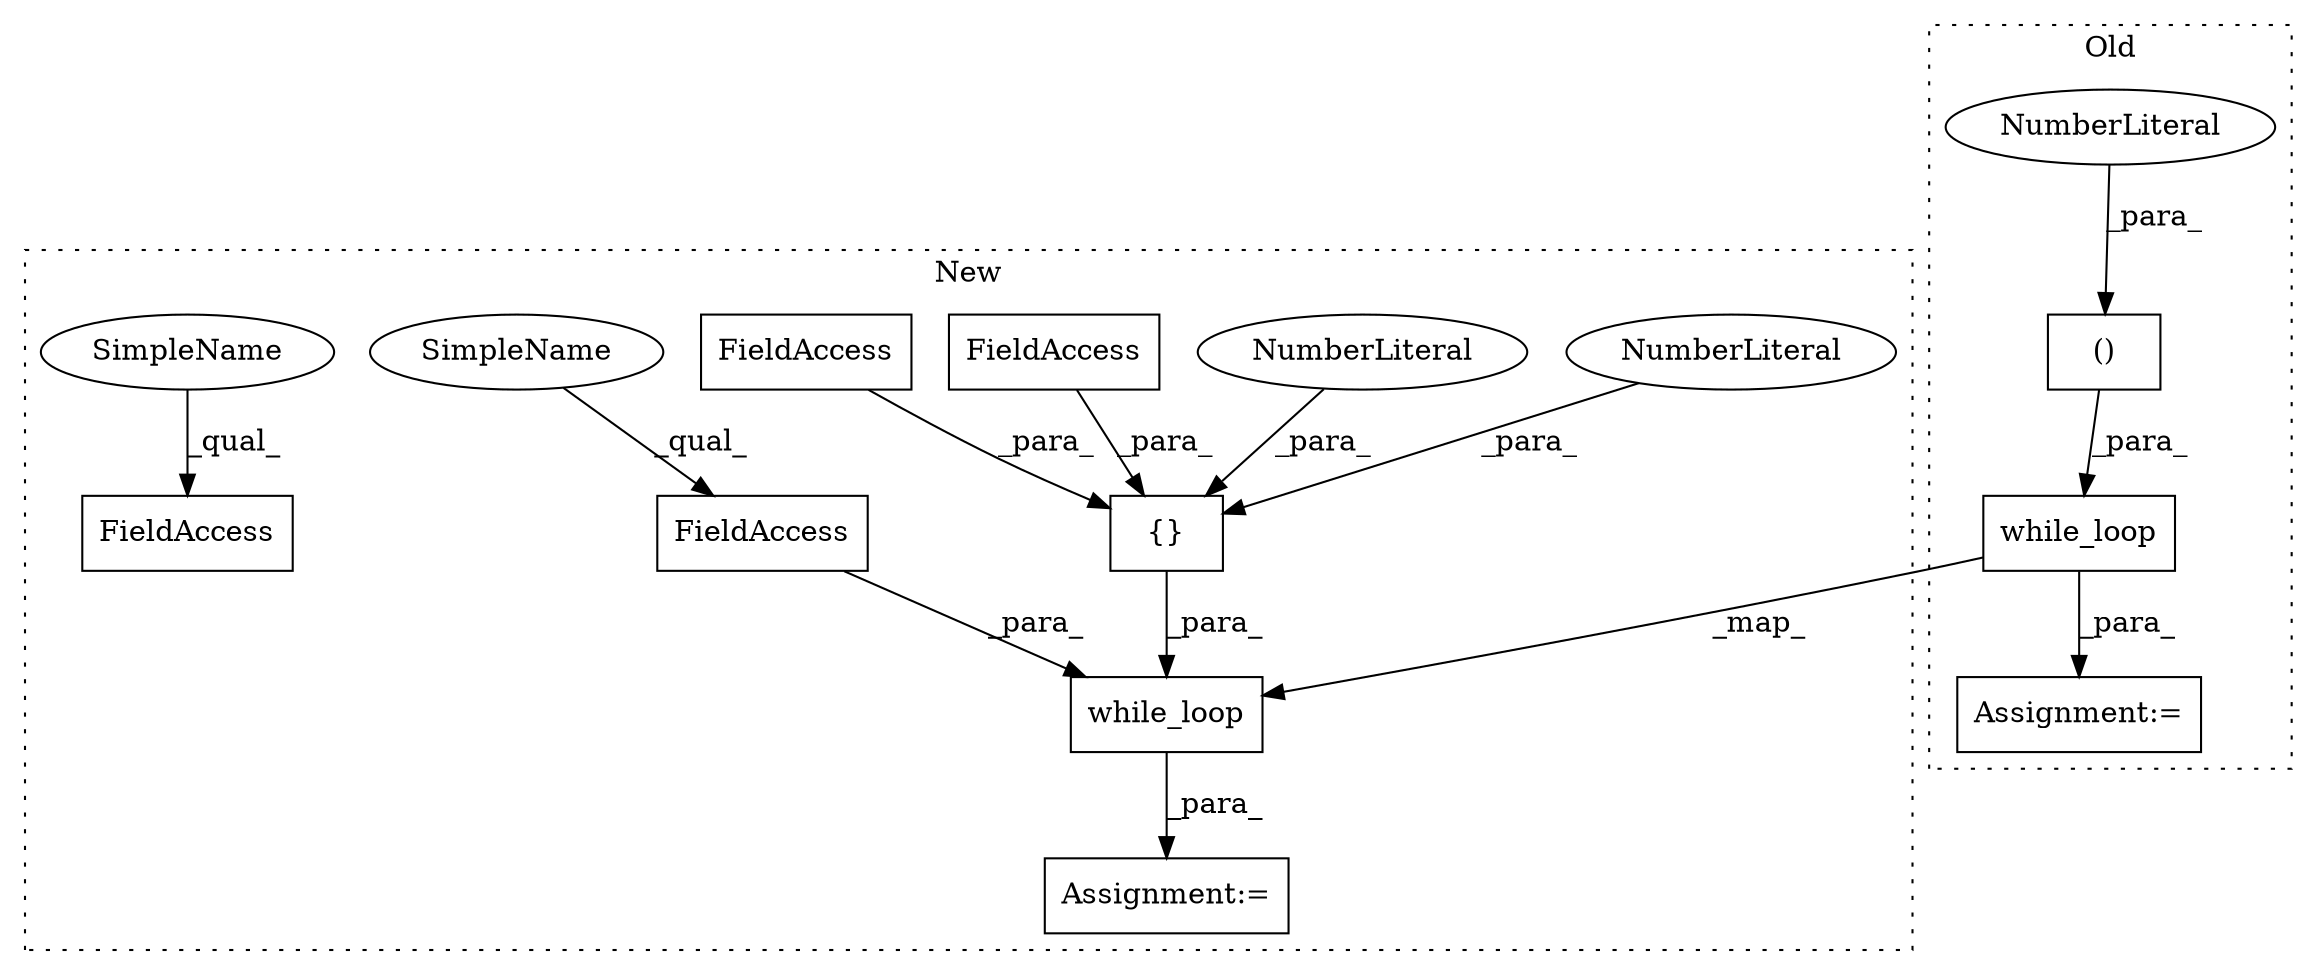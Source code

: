 digraph G {
subgraph cluster0 {
1 [label="while_loop" a="32" s="4592,4688" l="11,2" shape="box"];
3 [label="()" a="106" s="4663" l="25" shape="box"];
7 [label="NumberLiteral" a="34" s="4687" l="1" shape="ellipse"];
12 [label="Assignment:=" a="7" s="4580" l="1" shape="box"];
label = "Old";
style="dotted";
}
subgraph cluster1 {
2 [label="while_loop" a="32" s="5241,5333" l="11,1" shape="box"];
4 [label="{}" a="4" s="5298,5332" l="1,1" shape="box"];
5 [label="NumberLiteral" a="34" s="5329" l="3" shape="ellipse"];
6 [label="NumberLiteral" a="34" s="5299" l="1" shape="ellipse"];
8 [label="FieldAccess" a="22" s="5317" l="11" shape="box"];
9 [label="FieldAccess" a="22" s="3645" l="18" shape="box"];
10 [label="FieldAccess" a="22" s="5301" l="15" shape="box"];
11 [label="FieldAccess" a="22" s="5252" l="9" shape="box"];
13 [label="Assignment:=" a="7" s="5228" l="2" shape="box"];
14 [label="SimpleName" a="42" s="5252" l="4" shape="ellipse"];
15 [label="SimpleName" a="42" s="3645" l="4" shape="ellipse"];
label = "New";
style="dotted";
}
1 -> 2 [label="_map_"];
1 -> 12 [label="_para_"];
2 -> 13 [label="_para_"];
3 -> 1 [label="_para_"];
4 -> 2 [label="_para_"];
5 -> 4 [label="_para_"];
6 -> 4 [label="_para_"];
7 -> 3 [label="_para_"];
8 -> 4 [label="_para_"];
10 -> 4 [label="_para_"];
11 -> 2 [label="_para_"];
14 -> 11 [label="_qual_"];
15 -> 9 [label="_qual_"];
}